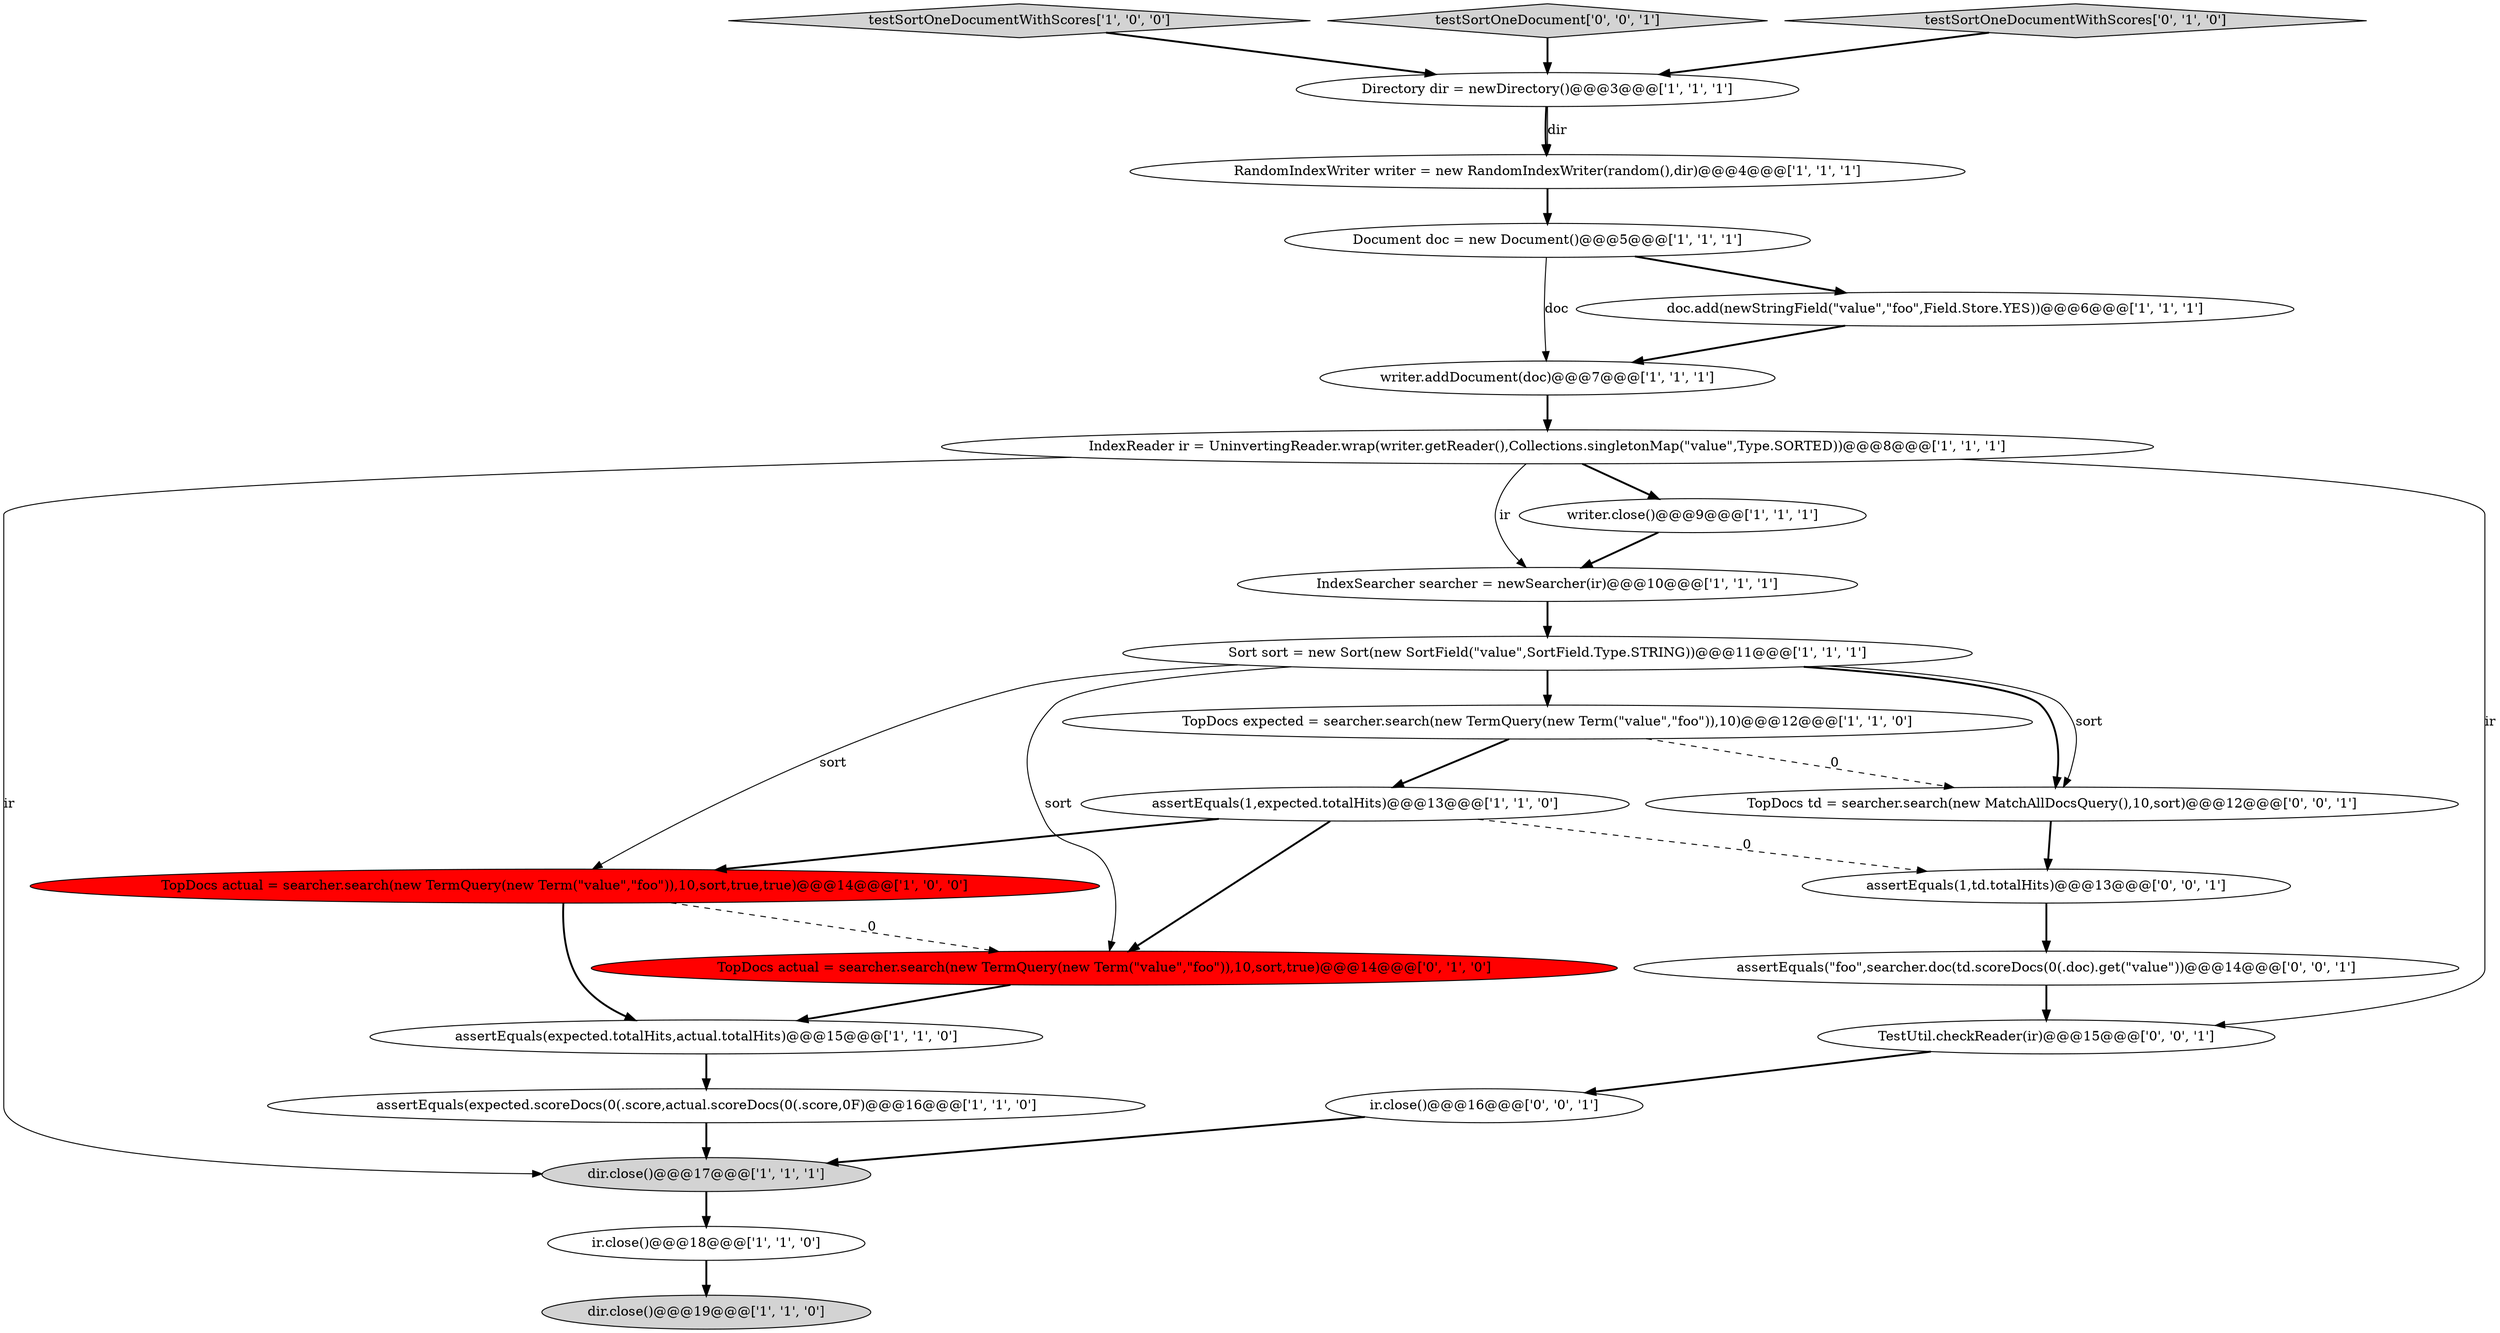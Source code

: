 digraph {
4 [style = filled, label = "writer.addDocument(doc)@@@7@@@['1', '1', '1']", fillcolor = white, shape = ellipse image = "AAA0AAABBB1BBB"];
16 [style = filled, label = "testSortOneDocumentWithScores['1', '0', '0']", fillcolor = lightgray, shape = diamond image = "AAA0AAABBB1BBB"];
8 [style = filled, label = "assertEquals(expected.totalHits,actual.totalHits)@@@15@@@['1', '1', '0']", fillcolor = white, shape = ellipse image = "AAA0AAABBB1BBB"];
11 [style = filled, label = "dir.close()@@@19@@@['1', '1', '0']", fillcolor = lightgray, shape = ellipse image = "AAA0AAABBB1BBB"];
23 [style = filled, label = "TestUtil.checkReader(ir)@@@15@@@['0', '0', '1']", fillcolor = white, shape = ellipse image = "AAA0AAABBB3BBB"];
6 [style = filled, label = "writer.close()@@@9@@@['1', '1', '1']", fillcolor = white, shape = ellipse image = "AAA0AAABBB1BBB"];
7 [style = filled, label = "TopDocs expected = searcher.search(new TermQuery(new Term(\"value\",\"foo\")),10)@@@12@@@['1', '1', '0']", fillcolor = white, shape = ellipse image = "AAA0AAABBB1BBB"];
15 [style = filled, label = "TopDocs actual = searcher.search(new TermQuery(new Term(\"value\",\"foo\")),10,sort,true,true)@@@14@@@['1', '0', '0']", fillcolor = red, shape = ellipse image = "AAA1AAABBB1BBB"];
0 [style = filled, label = "ir.close()@@@18@@@['1', '1', '0']", fillcolor = white, shape = ellipse image = "AAA0AAABBB1BBB"];
25 [style = filled, label = "testSortOneDocument['0', '0', '1']", fillcolor = lightgray, shape = diamond image = "AAA0AAABBB3BBB"];
2 [style = filled, label = "dir.close()@@@17@@@['1', '1', '1']", fillcolor = lightgray, shape = ellipse image = "AAA0AAABBB1BBB"];
19 [style = filled, label = "TopDocs actual = searcher.search(new TermQuery(new Term(\"value\",\"foo\")),10,sort,true)@@@14@@@['0', '1', '0']", fillcolor = red, shape = ellipse image = "AAA1AAABBB2BBB"];
24 [style = filled, label = "assertEquals(1,td.totalHits)@@@13@@@['0', '0', '1']", fillcolor = white, shape = ellipse image = "AAA0AAABBB3BBB"];
12 [style = filled, label = "IndexReader ir = UninvertingReader.wrap(writer.getReader(),Collections.singletonMap(\"value\",Type.SORTED))@@@8@@@['1', '1', '1']", fillcolor = white, shape = ellipse image = "AAA0AAABBB1BBB"];
1 [style = filled, label = "IndexSearcher searcher = newSearcher(ir)@@@10@@@['1', '1', '1']", fillcolor = white, shape = ellipse image = "AAA0AAABBB1BBB"];
5 [style = filled, label = "Directory dir = newDirectory()@@@3@@@['1', '1', '1']", fillcolor = white, shape = ellipse image = "AAA0AAABBB1BBB"];
10 [style = filled, label = "Document doc = new Document()@@@5@@@['1', '1', '1']", fillcolor = white, shape = ellipse image = "AAA0AAABBB1BBB"];
20 [style = filled, label = "assertEquals(\"foo\",searcher.doc(td.scoreDocs(0(.doc).get(\"value\"))@@@14@@@['0', '0', '1']", fillcolor = white, shape = ellipse image = "AAA0AAABBB3BBB"];
17 [style = filled, label = "RandomIndexWriter writer = new RandomIndexWriter(random(),dir)@@@4@@@['1', '1', '1']", fillcolor = white, shape = ellipse image = "AAA0AAABBB1BBB"];
22 [style = filled, label = "ir.close()@@@16@@@['0', '0', '1']", fillcolor = white, shape = ellipse image = "AAA0AAABBB3BBB"];
14 [style = filled, label = "doc.add(newStringField(\"value\",\"foo\",Field.Store.YES))@@@6@@@['1', '1', '1']", fillcolor = white, shape = ellipse image = "AAA0AAABBB1BBB"];
3 [style = filled, label = "assertEquals(expected.scoreDocs(0(.score,actual.scoreDocs(0(.score,0F)@@@16@@@['1', '1', '0']", fillcolor = white, shape = ellipse image = "AAA0AAABBB1BBB"];
9 [style = filled, label = "Sort sort = new Sort(new SortField(\"value\",SortField.Type.STRING))@@@11@@@['1', '1', '1']", fillcolor = white, shape = ellipse image = "AAA0AAABBB1BBB"];
21 [style = filled, label = "TopDocs td = searcher.search(new MatchAllDocsQuery(),10,sort)@@@12@@@['0', '0', '1']", fillcolor = white, shape = ellipse image = "AAA0AAABBB3BBB"];
13 [style = filled, label = "assertEquals(1,expected.totalHits)@@@13@@@['1', '1', '0']", fillcolor = white, shape = ellipse image = "AAA0AAABBB1BBB"];
18 [style = filled, label = "testSortOneDocumentWithScores['0', '1', '0']", fillcolor = lightgray, shape = diamond image = "AAA0AAABBB2BBB"];
7->13 [style = bold, label=""];
17->10 [style = bold, label=""];
10->4 [style = solid, label="doc"];
7->21 [style = dashed, label="0"];
22->2 [style = bold, label=""];
9->15 [style = solid, label="sort"];
10->14 [style = bold, label=""];
12->1 [style = solid, label="ir"];
8->3 [style = bold, label=""];
0->11 [style = bold, label=""];
21->24 [style = bold, label=""];
15->19 [style = dashed, label="0"];
12->23 [style = solid, label="ir"];
9->7 [style = bold, label=""];
5->17 [style = bold, label=""];
12->6 [style = bold, label=""];
19->8 [style = bold, label=""];
1->9 [style = bold, label=""];
24->20 [style = bold, label=""];
12->2 [style = solid, label="ir"];
5->17 [style = solid, label="dir"];
6->1 [style = bold, label=""];
13->24 [style = dashed, label="0"];
13->19 [style = bold, label=""];
2->0 [style = bold, label=""];
23->22 [style = bold, label=""];
20->23 [style = bold, label=""];
3->2 [style = bold, label=""];
18->5 [style = bold, label=""];
9->21 [style = bold, label=""];
16->5 [style = bold, label=""];
4->12 [style = bold, label=""];
9->21 [style = solid, label="sort"];
25->5 [style = bold, label=""];
13->15 [style = bold, label=""];
9->19 [style = solid, label="sort"];
15->8 [style = bold, label=""];
14->4 [style = bold, label=""];
}
